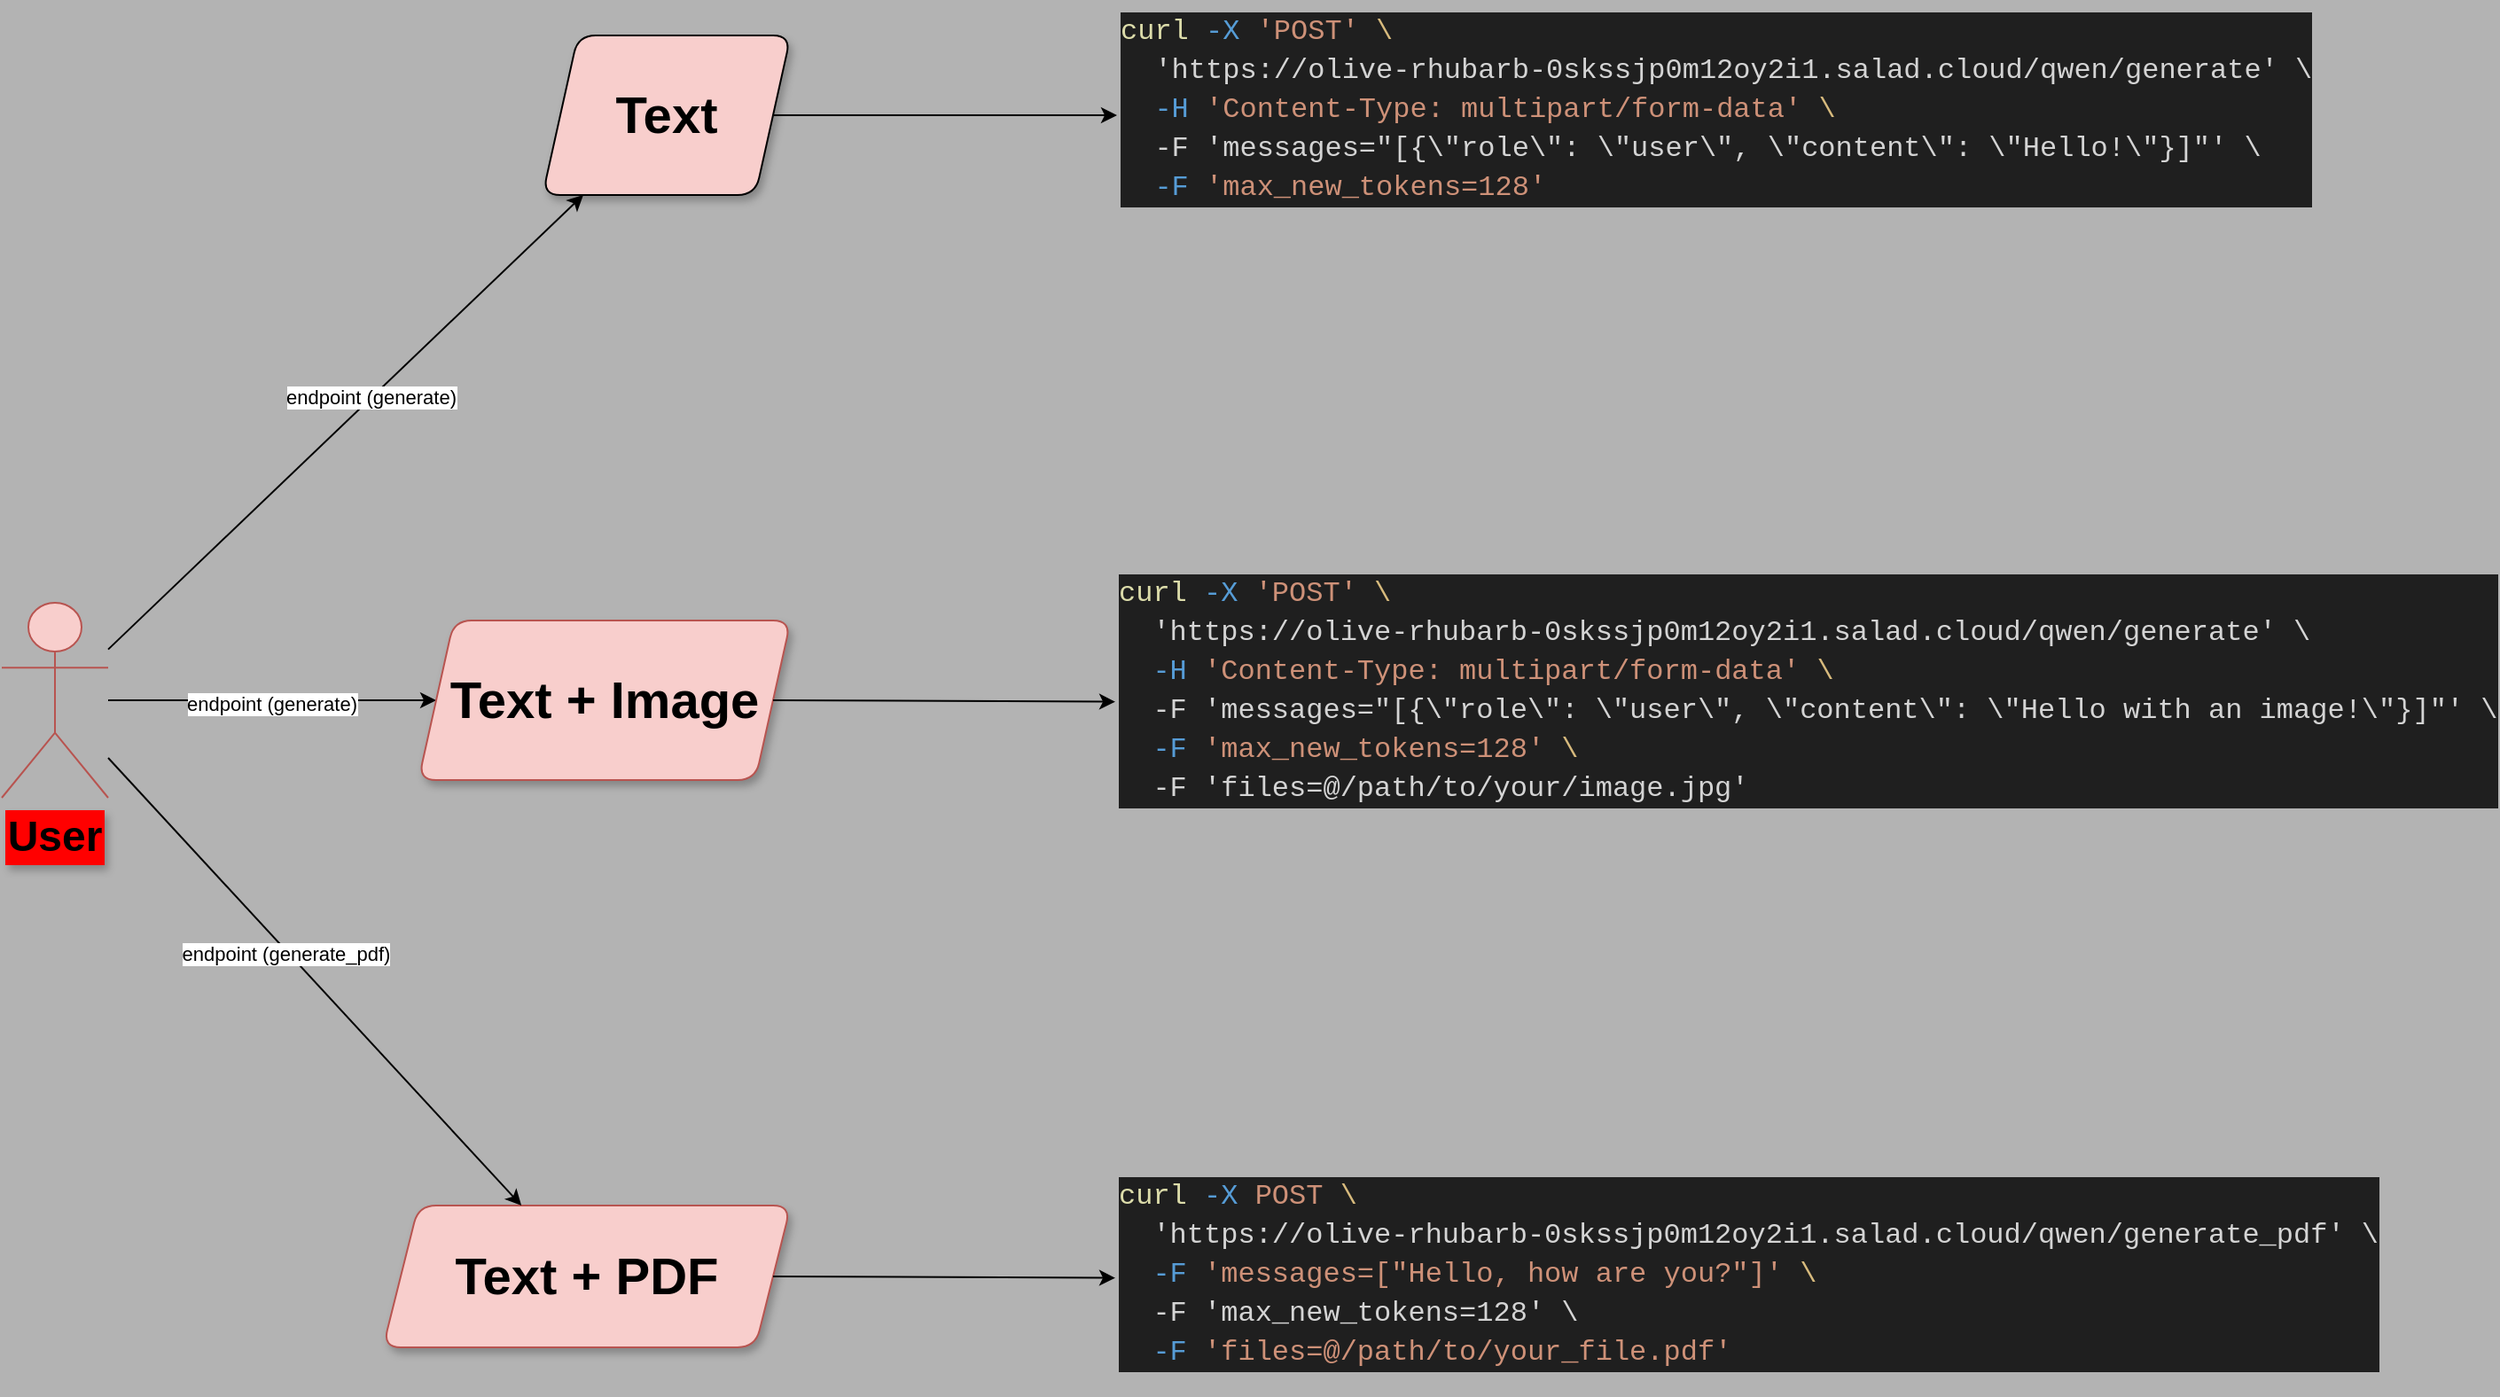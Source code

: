 <mxfile>
    <diagram id="9PFh_LadFkjRXbdyEsn4" name="Page-1">
        <mxGraphModel dx="2370" dy="787" grid="1" gridSize="100" guides="1" tooltips="1" connect="1" arrows="1" fold="1" page="1" pageScale="1" pageWidth="850" pageHeight="1100" background="#B3B3B3" math="0" shadow="0">
            <root>
                <mxCell id="0"/>
                <mxCell id="1" parent="0"/>
                <mxCell id="5" value="" style="edgeStyle=none;html=1;" parent="1" source="2" target="4" edge="1">
                    <mxGeometry relative="1" as="geometry"/>
                </mxCell>
                <mxCell id="20" value="endpoint (generate)" style="edgeLabel;html=1;align=center;verticalAlign=middle;resizable=0;points=[];" parent="5" vertex="1" connectable="0">
                    <mxGeometry x="0.109" y="1" relative="1" as="geometry">
                        <mxPoint as="offset"/>
                    </mxGeometry>
                </mxCell>
                <mxCell id="7" value="" style="edgeStyle=none;html=1;" parent="1" source="2" target="8" edge="1">
                    <mxGeometry relative="1" as="geometry">
                        <mxPoint x="145.357" y="500" as="targetPoint"/>
                    </mxGeometry>
                </mxCell>
                <mxCell id="25" value="&lt;span style=&quot;color: rgb(0, 0, 0);&quot;&gt;endpoint (generate)&lt;/span&gt;" style="edgeLabel;html=1;align=center;verticalAlign=middle;resizable=0;points=[];" parent="7" vertex="1" connectable="0">
                    <mxGeometry x="-0.005" y="-2" relative="1" as="geometry">
                        <mxPoint as="offset"/>
                    </mxGeometry>
                </mxCell>
                <mxCell id="2" value="User" style="shape=umlActor;verticalLabelPosition=bottom;verticalAlign=top;html=1;outlineConnect=0;fillColor=#f8cecc;strokeColor=#b85450;textShadow=1;align=center;fontStyle=1;fontSize=24;horizontal=1;labelBackgroundColor=#FF0000;labelBorderColor=#FF0000;whiteSpace=wrap;" parent="1" vertex="1">
                    <mxGeometry x="-630" y="400" width="60" height="110" as="geometry"/>
                </mxCell>
                <mxCell id="17" value="" style="edgeStyle=none;html=1;" parent="1" source="4" target="19" edge="1">
                    <mxGeometry relative="1" as="geometry">
                        <mxPoint x="-10" y="125" as="targetPoint"/>
                    </mxGeometry>
                </mxCell>
                <mxCell id="4" value="&lt;b&gt;&lt;font style=&quot;font-size: 29px;&quot;&gt;Text&lt;/font&gt;&lt;/b&gt;" style="shape=parallelogram;perimeter=parallelogramPerimeter;whiteSpace=wrap;html=1;fixedSize=1;verticalAlign=middle;fillColor=#f8cecc;strokeColor=default;shadow=1;rounded=1;gradientColor=none;labelBackgroundColor=none;labelBorderColor=none;textShadow=0;" parent="1" vertex="1">
                    <mxGeometry x="-325" y="80" width="140" height="90" as="geometry"/>
                </mxCell>
                <mxCell id="8" value="&lt;b&gt;&lt;font style=&quot;font-size: 29px;&quot;&gt;Text + Image&lt;/font&gt;&lt;/b&gt;" style="shape=parallelogram;perimeter=parallelogramPerimeter;whiteSpace=wrap;html=1;fixedSize=1;verticalAlign=middle;fillColor=#f8cecc;strokeColor=#b85450;shadow=1;rounded=1;gradientColor=none;labelBackgroundColor=none;labelBorderColor=none;textShadow=0;" parent="1" vertex="1">
                    <mxGeometry x="-395" y="410" width="210" height="90" as="geometry"/>
                </mxCell>
                <mxCell id="12" value="&lt;b&gt;&lt;font style=&quot;font-size: 29px;&quot;&gt;Text + PDF&lt;/font&gt;&lt;/b&gt;" style="shape=parallelogram;perimeter=parallelogramPerimeter;whiteSpace=wrap;html=1;fixedSize=1;verticalAlign=middle;fillColor=#f8cecc;strokeColor=#b85450;shadow=1;rounded=1;gradientColor=none;labelBackgroundColor=none;labelBorderColor=none;textShadow=0;" parent="1" vertex="1">
                    <mxGeometry x="-415" y="740" width="230" height="80" as="geometry"/>
                </mxCell>
                <mxCell id="13" value="" style="edgeStyle=none;html=1;" parent="1" source="2" target="12" edge="1">
                    <mxGeometry relative="1" as="geometry">
                        <mxPoint x="640" y="130" as="sourcePoint"/>
                        <mxPoint x="640" y="280" as="targetPoint"/>
                    </mxGeometry>
                </mxCell>
                <mxCell id="26" value="&lt;span style=&quot;color: rgb(0, 0, 0);&quot;&gt;&lt;span style=&quot;color: rgb(0, 0, 0);&quot;&gt;endpoint (&lt;/span&gt;generate_pdf)&lt;/span&gt;" style="edgeLabel;html=1;align=center;verticalAlign=middle;resizable=0;points=[];" parent="13" vertex="1" connectable="0">
                    <mxGeometry x="-0.137" y="-1" relative="1" as="geometry">
                        <mxPoint as="offset"/>
                    </mxGeometry>
                </mxCell>
                <UserObject label="&lt;div style=&quot;color: #cccccc;background-color: #1f1f1f;font-family: Consolas, &#39;Courier New&#39;, monospace;font-weight: normal;font-size: 16px;line-height: 22px;white-space: pre;&quot;&gt;&lt;div&gt;&lt;span style=&quot;color: #dcdcaa;&quot;&gt;curl&lt;/span&gt;&lt;span style=&quot;color: #d4d4d4;&quot;&gt; &lt;/span&gt;&lt;span style=&quot;color: #569cd6;&quot;&gt;-X&lt;/span&gt;&lt;span style=&quot;color: #d4d4d4;&quot;&gt; &lt;/span&gt;&lt;span style=&quot;color: #ce9178;&quot;&gt;&#39;POST&#39;&lt;/span&gt;&lt;span style=&quot;color: #d4d4d4;&quot;&gt; &lt;/span&gt;&lt;span style=&quot;color: #d7ba7d;&quot;&gt;\&lt;/span&gt;&lt;/div&gt;&lt;div&gt;&lt;span style=&quot;color: #d4d4d4;&quot;&gt;&amp;nbsp; &#39;https://olive-rhubarb-0skssjp0m12oy2i1.salad.cloud/qwen/generate&#39; \&lt;/span&gt;&lt;/div&gt;&lt;div&gt;&lt;span style=&quot;color: #d4d4d4;&quot;&gt;&amp;nbsp; &lt;/span&gt;&lt;span style=&quot;color: #569cd6;&quot;&gt;-H&lt;/span&gt;&lt;span style=&quot;color: #d4d4d4;&quot;&gt; &lt;/span&gt;&lt;span style=&quot;color: #ce9178;&quot;&gt;&#39;Content-Type: multipart/form-data&#39;&lt;/span&gt;&lt;span style=&quot;color: #d4d4d4;&quot;&gt; &lt;/span&gt;&lt;span style=&quot;color: #d7ba7d;&quot;&gt;\&lt;/span&gt;&lt;/div&gt;&lt;div&gt;&lt;span style=&quot;color: #d4d4d4;&quot;&gt;&amp;nbsp; -F &#39;messages=&quot;[{\&quot;role\&quot;: \&quot;user\&quot;, \&quot;content\&quot;: \&quot;Hello!\&quot;}]&quot;&#39; \&lt;/span&gt;&lt;/div&gt;&lt;div&gt;&lt;span style=&quot;color: #d4d4d4;&quot;&gt;&amp;nbsp; &lt;/span&gt;&lt;span style=&quot;color: #569cd6;&quot;&gt;-F&lt;/span&gt;&lt;span style=&quot;color: #d4d4d4;&quot;&gt; &lt;/span&gt;&lt;span style=&quot;color: #ce9178;&quot;&gt;&#39;max_new_tokens=128&#39;&lt;/span&gt;&lt;/div&gt;&lt;/div&gt;" link="&lt;div style=&quot;color: #cccccc;background-color: #1f1f1f;font-family: Consolas, &#39;Courier New&#39;, monospace;font-weight: normal;font-size: 16px;line-height: 22px;white-space: pre;&quot;&gt;&lt;div&gt;&lt;span style=&quot;color: #dcdcaa;&quot;&gt;curl&lt;/span&gt;&lt;span style=&quot;color: #d4d4d4;&quot;&gt; &lt;/span&gt;&lt;span style=&quot;color: #569cd6;&quot;&gt;-X&lt;/span&gt;&lt;span style=&quot;color: #d4d4d4;&quot;&gt; &lt;/span&gt;&lt;span style=&quot;color: #ce9178;&quot;&gt;&#39;POST&#39;&lt;/span&gt;&lt;span style=&quot;color: #d4d4d4;&quot;&gt; &lt;/span&gt;&lt;span style=&quot;color: #d7ba7d;&quot;&gt;\&lt;/span&gt;&lt;/div&gt;&lt;div&gt;&lt;span style=&quot;color: #d4d4d4;&quot;&gt;&amp;nbsp; &#39;https://olive-rhubarb-0skssjp0m12oy2i1.salad.cloud/qwen/generate&#39; \&lt;/span&gt;&lt;/div&gt;&lt;div&gt;&lt;span style=&quot;color: #d4d4d4;&quot;&gt;&amp;nbsp; &lt;/span&gt;&lt;span style=&quot;color: #569cd6;&quot;&gt;-H&lt;/span&gt;&lt;span style=&quot;color: #d4d4d4;&quot;&gt; &lt;/span&gt;&lt;span style=&quot;color: #ce9178;&quot;&gt;&#39;Content-Type: multipart/form-data&#39;&lt;/span&gt;&lt;span style=&quot;color: #d4d4d4;&quot;&gt; &lt;/span&gt;&lt;span style=&quot;color: #d7ba7d;&quot;&gt;\&lt;/span&gt;&lt;/div&gt;&lt;div&gt;&lt;span style=&quot;color: #d4d4d4;&quot;&gt;&amp;nbsp; -F &#39;messages=&quot;[{\&quot;role\&quot;: \&quot;user\&quot;, \&quot;content\&quot;: \&quot;Hello!\&quot;}]&quot;&#39; \&lt;/span&gt;&lt;/div&gt;&lt;div&gt;&lt;span style=&quot;color: #d4d4d4;&quot;&gt;&amp;nbsp; &lt;/span&gt;&lt;span style=&quot;color: #569cd6;&quot;&gt;-F&lt;/span&gt;&lt;span style=&quot;color: #d4d4d4;&quot;&gt; &lt;/span&gt;&lt;span style=&quot;color: #ce9178;&quot;&gt;&#39;max_new_tokens=128&#39;&lt;/span&gt;&lt;/div&gt;&lt;/div&gt;" id="19">
                    <mxCell style="text;whiteSpace=wrap;html=1;" parent="1" vertex="1">
                        <mxGeometry x="-1" y="60" width="560" height="130" as="geometry"/>
                    </mxCell>
                </UserObject>
                <UserObject label="&lt;div style=&quot;color: #cccccc;background-color: #1f1f1f;font-family: Consolas, &#39;Courier New&#39;, monospace;font-weight: normal;font-size: 16px;line-height: 22px;white-space: pre;&quot;&gt;&lt;div&gt;&lt;span style=&quot;color: #dcdcaa;&quot;&gt;curl&lt;/span&gt;&lt;span style=&quot;color: #d4d4d4;&quot;&gt; &lt;/span&gt;&lt;span style=&quot;color: #569cd6;&quot;&gt;-X&lt;/span&gt;&lt;span style=&quot;color: #d4d4d4;&quot;&gt; &lt;/span&gt;&lt;span style=&quot;color: #ce9178;&quot;&gt;&#39;POST&#39;&lt;/span&gt;&lt;span style=&quot;color: #d4d4d4;&quot;&gt; &lt;/span&gt;&lt;span style=&quot;color: #d7ba7d;&quot;&gt;\&lt;/span&gt;&lt;/div&gt;&lt;div&gt;&lt;span style=&quot;color: #d4d4d4;&quot;&gt;&amp;nbsp; &#39;https://olive-rhubarb-0skssjp0m12oy2i1.salad.cloud/qwen/generate&#39; \&lt;/span&gt;&lt;/div&gt;&lt;div&gt;&lt;span style=&quot;color: #d4d4d4;&quot;&gt;&amp;nbsp; &lt;/span&gt;&lt;span style=&quot;color: #569cd6;&quot;&gt;-H&lt;/span&gt;&lt;span style=&quot;color: #d4d4d4;&quot;&gt; &lt;/span&gt;&lt;span style=&quot;color: #ce9178;&quot;&gt;&#39;Content-Type: multipart/form-data&#39;&lt;/span&gt;&lt;span style=&quot;color: #d4d4d4;&quot;&gt; &lt;/span&gt;&lt;span style=&quot;color: #d7ba7d;&quot;&gt;\&lt;/span&gt;&lt;/div&gt;&lt;div&gt;&lt;span style=&quot;color: #d4d4d4;&quot;&gt;&amp;nbsp; -F &#39;messages=&quot;[{\&quot;role\&quot;: \&quot;user\&quot;, \&quot;content\&quot;: \&quot;Hello with an image!\&quot;}]&quot;&#39; \&lt;/span&gt;&lt;/div&gt;&lt;div&gt;&lt;span style=&quot;color: #d4d4d4;&quot;&gt;&amp;nbsp; &lt;/span&gt;&lt;span style=&quot;color: #569cd6;&quot;&gt;-F&lt;/span&gt;&lt;span style=&quot;color: #d4d4d4;&quot;&gt; &lt;/span&gt;&lt;span style=&quot;color: #ce9178;&quot;&gt;&#39;max_new_tokens=128&#39;&lt;/span&gt;&lt;span style=&quot;color: #d4d4d4;&quot;&gt; &lt;/span&gt;&lt;span style=&quot;color: #d7ba7d;&quot;&gt;\&lt;/span&gt;&lt;/div&gt;&lt;div&gt;&lt;span style=&quot;color: #d4d4d4;&quot;&gt;&amp;nbsp; -F &#39;files=@/path/to/your/image.jpg&#39;&lt;/span&gt;&lt;/div&gt;&lt;/div&gt;" link="&lt;div style=&quot;color: #cccccc;background-color: #1f1f1f;font-family: Consolas, &#39;Courier New&#39;, monospace;font-weight: normal;font-size: 16px;line-height: 22px;white-space: pre;&quot;&gt;&lt;div&gt;&lt;span style=&quot;color: #dcdcaa;&quot;&gt;curl&lt;/span&gt;&lt;span style=&quot;color: #d4d4d4;&quot;&gt; &lt;/span&gt;&lt;span style=&quot;color: #569cd6;&quot;&gt;-X&lt;/span&gt;&lt;span style=&quot;color: #d4d4d4;&quot;&gt; &lt;/span&gt;&lt;span style=&quot;color: #ce9178;&quot;&gt;&#39;POST&#39;&lt;/span&gt;&lt;span style=&quot;color: #d4d4d4;&quot;&gt; &lt;/span&gt;&lt;span style=&quot;color: #d7ba7d;&quot;&gt;\&lt;/span&gt;&lt;/div&gt;&lt;div&gt;&lt;span style=&quot;color: #d4d4d4;&quot;&gt;&amp;nbsp; &#39;https://olive-rhubarb-0skssjp0m12oy2i1.salad.cloud/qwen/generate&#39; \&lt;/span&gt;&lt;/div&gt;&lt;div&gt;&lt;span style=&quot;color: #d4d4d4;&quot;&gt;&amp;nbsp; &lt;/span&gt;&lt;span style=&quot;color: #569cd6;&quot;&gt;-H&lt;/span&gt;&lt;span style=&quot;color: #d4d4d4;&quot;&gt; &lt;/span&gt;&lt;span style=&quot;color: #ce9178;&quot;&gt;&#39;Content-Type: multipart/form-data&#39;&lt;/span&gt;&lt;span style=&quot;color: #d4d4d4;&quot;&gt; &lt;/span&gt;&lt;span style=&quot;color: #d7ba7d;&quot;&gt;\&lt;/span&gt;&lt;/div&gt;&lt;div&gt;&lt;span style=&quot;color: #d4d4d4;&quot;&gt;&amp;nbsp; -F &#39;messages=&quot;[{\&quot;role\&quot;: \&quot;user\&quot;, \&quot;content\&quot;: \&quot;Hello with an image!\&quot;}]&quot;&#39; \&lt;/span&gt;&lt;/div&gt;&lt;div&gt;&lt;span style=&quot;color: #d4d4d4;&quot;&gt;&amp;nbsp; &lt;/span&gt;&lt;span style=&quot;color: #569cd6;&quot;&gt;-F&lt;/span&gt;&lt;span style=&quot;color: #d4d4d4;&quot;&gt; &lt;/span&gt;&lt;span style=&quot;color: #ce9178;&quot;&gt;&#39;max_new_tokens=128&#39;&lt;/span&gt;&lt;span style=&quot;color: #d4d4d4;&quot;&gt; &lt;/span&gt;&lt;span style=&quot;color: #d7ba7d;&quot;&gt;\&lt;/span&gt;&lt;/div&gt;&lt;div&gt;&lt;span style=&quot;color: #d4d4d4;&quot;&gt;&amp;nbsp; -F &#39;files=@/path/to/your/image.jpg&#39;&lt;/span&gt;&lt;/div&gt;&lt;/div&gt;" id="21">
                    <mxCell style="text;whiteSpace=wrap;html=1;" parent="1" vertex="1">
                        <mxGeometry x="-2" y="377" width="560" height="160" as="geometry"/>
                    </mxCell>
                </UserObject>
                <mxCell id="22" value="" style="edgeStyle=none;html=1;exitX=1;exitY=0.5;exitDx=0;exitDy=0;" parent="1" source="8" target="21" edge="1">
                    <mxGeometry relative="1" as="geometry">
                        <mxPoint x="-195" y="450" as="sourcePoint"/>
                        <mxPoint x="-10" y="450" as="targetPoint"/>
                    </mxGeometry>
                </mxCell>
                <UserObject label="&lt;div style=&quot;color: #cccccc;background-color: #1f1f1f;font-family: Consolas, &#39;Courier New&#39;, monospace;font-weight: normal;font-size: 16px;line-height: 22px;white-space: pre;&quot;&gt;&lt;div&gt;&lt;span style=&quot;color: #dcdcaa;&quot;&gt;curl&lt;/span&gt;&lt;span style=&quot;color: #d4d4d4;&quot;&gt; &lt;/span&gt;&lt;span style=&quot;color: #569cd6;&quot;&gt;-X&lt;/span&gt;&lt;span style=&quot;color: #d4d4d4;&quot;&gt; &lt;/span&gt;&lt;span style=&quot;color: #ce9178;&quot;&gt;POST&lt;/span&gt;&lt;span style=&quot;color: #d4d4d4;&quot;&gt; &lt;/span&gt;&lt;span style=&quot;color: #d7ba7d;&quot;&gt;\&lt;/span&gt;&lt;/div&gt;&lt;div&gt;&lt;span style=&quot;color: #d4d4d4;&quot;&gt;&amp;nbsp; &#39;https://olive-rhubarb-0skssjp0m12oy2i1.salad.cloud/qwen/generate_pdf&#39; \&lt;/span&gt;&lt;/div&gt;&lt;div&gt;&lt;span style=&quot;color: #d4d4d4;&quot;&gt;&amp;nbsp; &lt;/span&gt;&lt;span style=&quot;color: #569cd6;&quot;&gt;-F&lt;/span&gt;&lt;span style=&quot;color: #d4d4d4;&quot;&gt; &lt;/span&gt;&lt;span style=&quot;color: #ce9178;&quot;&gt;&#39;messages=[&quot;Hello, how are you?&quot;]&#39;&lt;/span&gt;&lt;span style=&quot;color: #d4d4d4;&quot;&gt; &lt;/span&gt;&lt;span style=&quot;color: #d7ba7d;&quot;&gt;\&lt;/span&gt;&lt;/div&gt;&lt;div&gt;&lt;span style=&quot;color: #d4d4d4;&quot;&gt;&amp;nbsp; -F &#39;max_new_tokens=128&#39; \&lt;/span&gt;&lt;/div&gt;&lt;div&gt;&lt;span style=&quot;color: #d4d4d4;&quot;&gt;&amp;nbsp; &lt;/span&gt;&lt;span style=&quot;color: #569cd6;&quot;&gt;-F&lt;/span&gt;&lt;span style=&quot;color: #d4d4d4;&quot;&gt; &lt;/span&gt;&lt;span style=&quot;color: #ce9178;&quot;&gt;&#39;files=@/path/to/your_file.pdf&#39;&lt;/span&gt;&lt;/div&gt;&lt;/div&gt;" link="&lt;div style=&quot;color: #cccccc;background-color: #1f1f1f;font-family: Consolas, &#39;Courier New&#39;, monospace;font-weight: normal;font-size: 16px;line-height: 22px;white-space: pre;&quot;&gt;&lt;div&gt;&lt;span style=&quot;color: #dcdcaa;&quot;&gt;curl&lt;/span&gt;&lt;span style=&quot;color: #d4d4d4;&quot;&gt; &lt;/span&gt;&lt;span style=&quot;color: #569cd6;&quot;&gt;-X&lt;/span&gt;&lt;span style=&quot;color: #d4d4d4;&quot;&gt; &lt;/span&gt;&lt;span style=&quot;color: #ce9178;&quot;&gt;POST&lt;/span&gt;&lt;span style=&quot;color: #d4d4d4;&quot;&gt; &lt;/span&gt;&lt;span style=&quot;color: #d7ba7d;&quot;&gt;\&lt;/span&gt;&lt;/div&gt;&lt;div&gt;&lt;span style=&quot;color: #d4d4d4;&quot;&gt;&amp;nbsp; &#39;https://olive-rhubarb-0skssjp0m12oy2i1.salad.cloud/qwen/generate_pdf&#39; \&lt;/span&gt;&lt;/div&gt;&lt;div&gt;&lt;span style=&quot;color: #d4d4d4;&quot;&gt;&amp;nbsp; &lt;/span&gt;&lt;span style=&quot;color: #569cd6;&quot;&gt;-F&lt;/span&gt;&lt;span style=&quot;color: #d4d4d4;&quot;&gt; &lt;/span&gt;&lt;span style=&quot;color: #ce9178;&quot;&gt;&#39;messages=[&quot;Hello, how are you?&quot;]&#39;&lt;/span&gt;&lt;span style=&quot;color: #d4d4d4;&quot;&gt; &lt;/span&gt;&lt;span style=&quot;color: #d7ba7d;&quot;&gt;\&lt;/span&gt;&lt;/div&gt;&lt;div&gt;&lt;span style=&quot;color: #d4d4d4;&quot;&gt;&amp;nbsp; -F &#39;max_new_tokens=128&#39; \&lt;/span&gt;&lt;/div&gt;&lt;div&gt;&lt;span style=&quot;color: #d4d4d4;&quot;&gt;&amp;nbsp; &lt;/span&gt;&lt;span style=&quot;color: #569cd6;&quot;&gt;-F&lt;/span&gt;&lt;span style=&quot;color: #d4d4d4;&quot;&gt; &lt;/span&gt;&lt;span style=&quot;color: #ce9178;&quot;&gt;&#39;files=@/path/to/your_file.pdf&#39;&lt;/span&gt;&lt;/div&gt;&lt;/div&gt;" id="23">
                    <mxCell style="text;whiteSpace=wrap;html=1;" parent="1" vertex="1">
                        <mxGeometry x="-2" y="717" width="560" height="130" as="geometry"/>
                    </mxCell>
                </UserObject>
                <mxCell id="24" value="" style="edgeStyle=none;html=1;exitX=1;exitY=0.5;exitDx=0;exitDy=0;" parent="1" source="12" target="23" edge="1">
                    <mxGeometry relative="1" as="geometry">
                        <mxPoint x="-160" y="780" as="sourcePoint"/>
                        <mxPoint x="-60" y="780" as="targetPoint"/>
                    </mxGeometry>
                </mxCell>
            </root>
        </mxGraphModel>
    </diagram>
</mxfile>